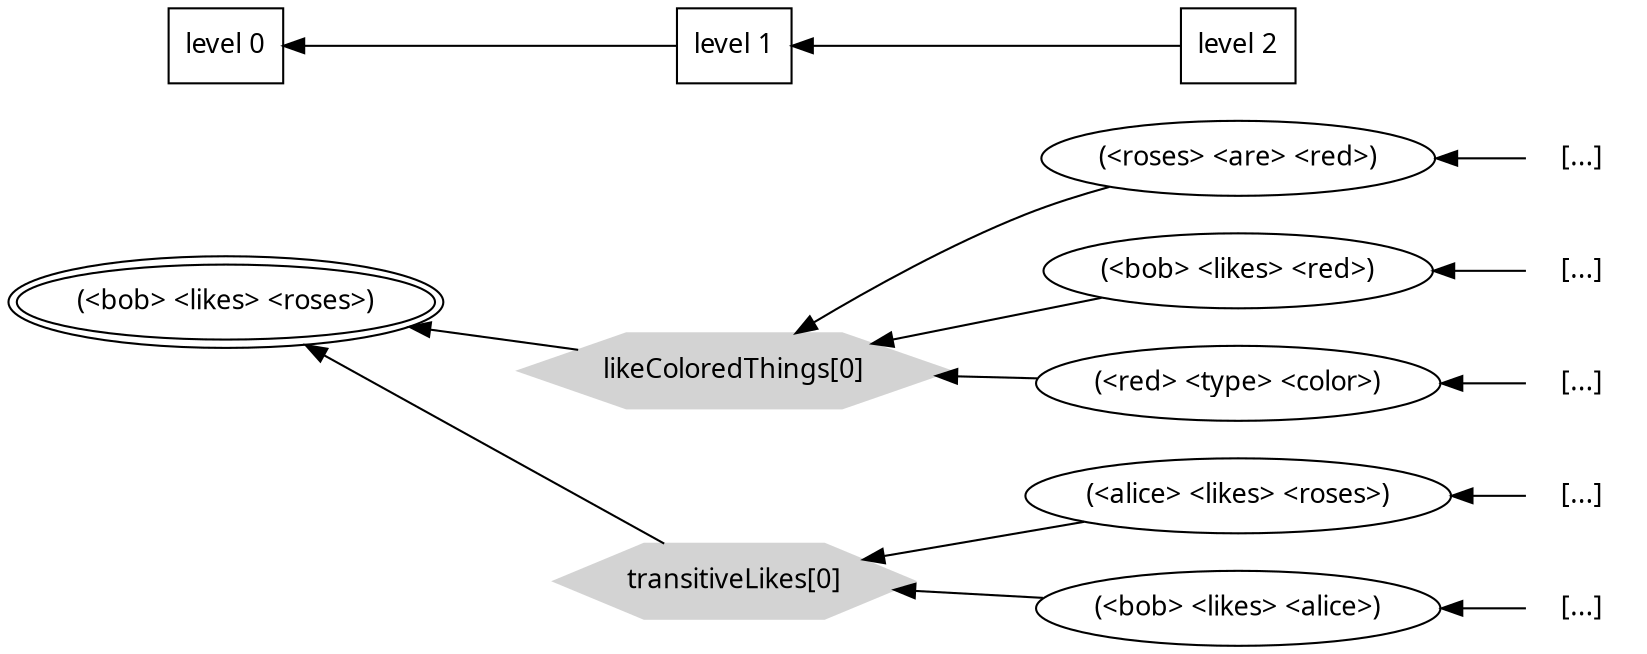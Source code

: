 digraph {
 rankdir=RL
node [fontname="Ubuntu Mono", fontsize=13]
edge[constraint=false]
"0x1d0ba80"[label="(\<bob\> \<likes\> \<roses\>)", peripheries=2];
"0x1d0c5e0"[style=filled, color=lightgrey, shape=polygon, sides=6, label="likeColoredThings[0]"];
"0x1d09300" -> "0x1d0c5e0";
"0x1d0c630" -> "0x1d0c5e0";
"0x1d0e560" -> "0x1d0c5e0";
"0x1d0cbc0"[style=filled, color=lightgrey, shape=polygon, sides=6, label="transitiveLikes[0]"];
"0x1d0b3d0" -> "0x1d0cbc0";
"0x1d0c3e0" -> "0x1d0cbc0";
"0x1d0c5e0" -> "0x1d0ba80";
"0x1d0cbc0" -> "0x1d0ba80";
"0x1d09300"[label="(\<roses\> \<are\> \<red\>)"];
"0x1d0c630"[label="(\<bob\> \<likes\> \<red\>)"];
"0x1d0e560"[label="(\<red\> \<type\> \<color\>)"];
"0x1d0b3d0"[label="(\<alice\> \<likes\> \<roses\>)"];
"0x1d0c3e0"[label="(\<bob\> \<likes\> \<alice\>)"];
"0x1d09300_placeholder"[label="[...]", shape=none];
"0x1d09300_placeholder" -> "0x1d09300" [constraint=true];
"0x1d0c630_placeholder"[label="[...]", shape=none];
"0x1d0c630_placeholder" -> "0x1d0c630" [constraint=true];
"0x1d0e560_placeholder"[label="[...]", shape=none];
"0x1d0e560_placeholder" -> "0x1d0e560" [constraint=true];
"0x1d0b3d0_placeholder"[label="[...]", shape=none];
"0x1d0b3d0_placeholder" -> "0x1d0b3d0" [constraint=true];
"0x1d0c3e0_placeholder"[label="[...]", shape=none];
"0x1d0c3e0_placeholder" -> "0x1d0c3e0" [constraint=true];

rank0[shape=box] [label="level 0"];
rank1[shape=box] [label="level 1"];
rank2[shape=box] [label="level 2"];
rank2 -> rank1 -> rank0[constraint=true];
{ rank=same; rank0 ; "0x1d0ba80";}{ rank=same; rank1 ; "0x1d0c5e0" ; "0x1d0cbc0";}{ rank=same; rank2 ; "0x1d09300" ; "0x1d0c630" ; "0x1d0e560" ; "0x1d0b3d0" ; "0x1d0c3e0";}
}